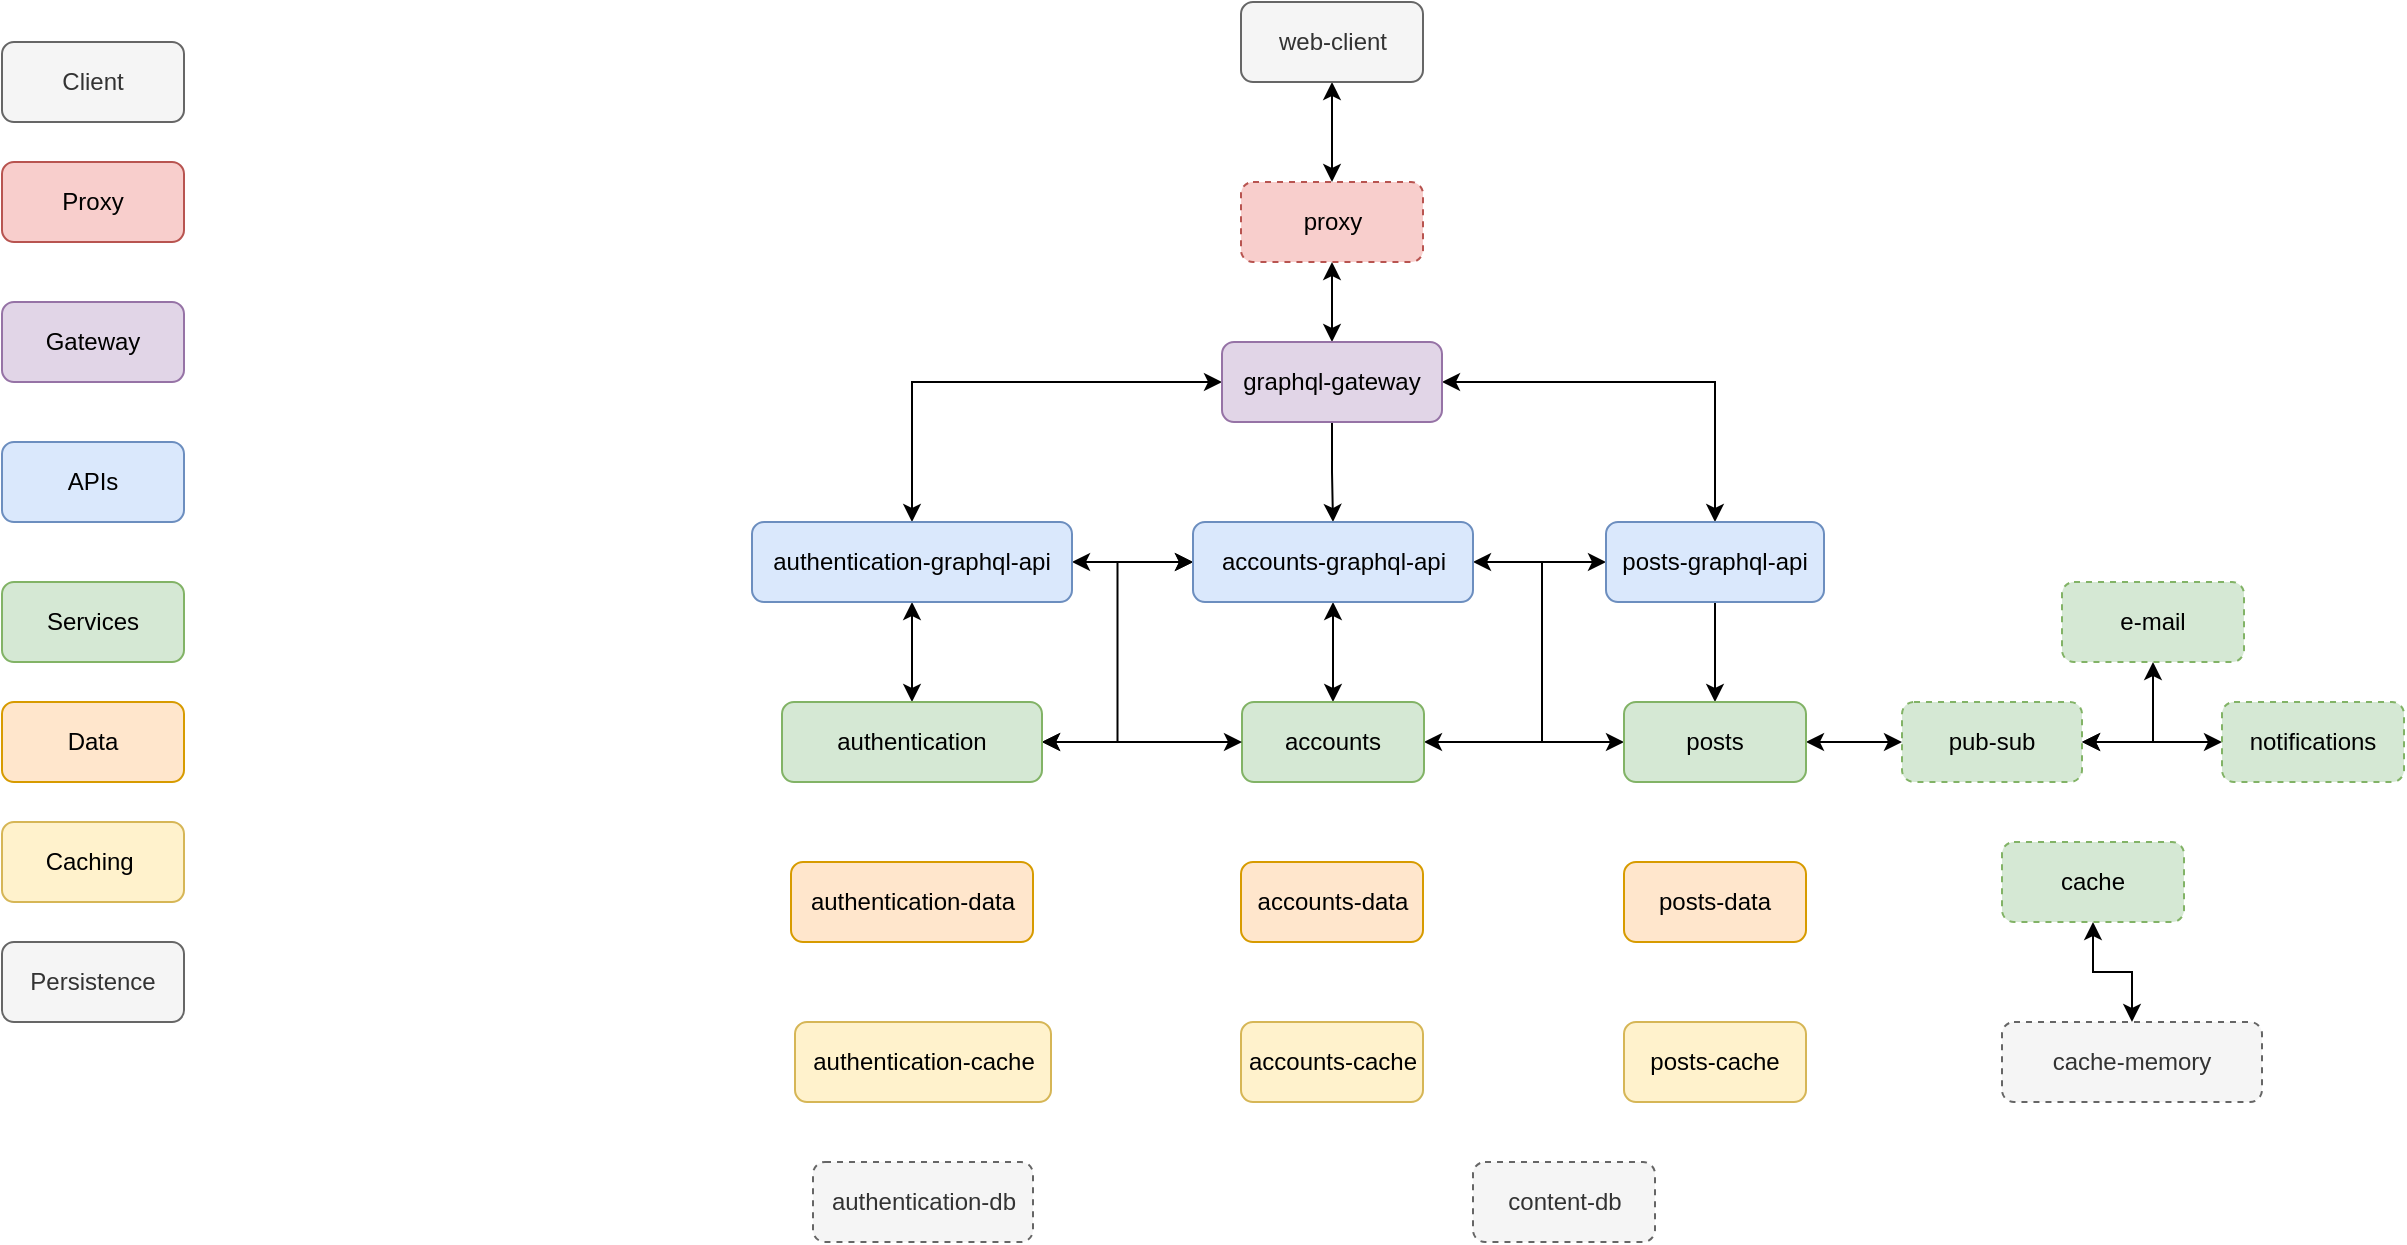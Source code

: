 <mxfile version="14.1.8" type="device"><diagram id="NeEpQHYqqa01Q7SMkdoE" name="Page-1"><mxGraphModel dx="2066" dy="2434" grid="1" gridSize="10" guides="1" tooltips="1" connect="1" arrows="1" fold="1" page="1" pageScale="1" pageWidth="827" pageHeight="1169" math="0" shadow="0"><root><mxCell id="0"/><mxCell id="1" parent="0"/><mxCell id="NngoGYR1DqWX9IR3CmCI-1" value="Proxy" style="rounded=1;whiteSpace=wrap;html=1;fillColor=#f8cecc;strokeColor=#b85450;" vertex="1" parent="1"><mxGeometry x="30" y="40" width="91" height="40" as="geometry"/></mxCell><mxCell id="NngoGYR1DqWX9IR3CmCI-2" value="Gateway" style="rounded=1;whiteSpace=wrap;html=1;fillColor=#e1d5e7;strokeColor=#9673a6;" vertex="1" parent="1"><mxGeometry x="30" y="110" width="91" height="40" as="geometry"/></mxCell><mxCell id="NngoGYR1DqWX9IR3CmCI-3" value="APIs" style="rounded=1;whiteSpace=wrap;html=1;fillColor=#dae8fc;strokeColor=#6c8ebf;" vertex="1" parent="1"><mxGeometry x="30" y="180" width="91" height="40" as="geometry"/></mxCell><mxCell id="NngoGYR1DqWX9IR3CmCI-4" value="Services" style="rounded=1;whiteSpace=wrap;html=1;fillColor=#d5e8d4;strokeColor=#82b366;" vertex="1" parent="1"><mxGeometry x="30" y="250" width="91" height="40" as="geometry"/></mxCell><mxCell id="NngoGYR1DqWX9IR3CmCI-5" value="Caching&amp;nbsp;" style="rounded=1;whiteSpace=wrap;html=1;fillColor=#fff2cc;strokeColor=#d6b656;" vertex="1" parent="1"><mxGeometry x="30" y="370" width="91" height="40" as="geometry"/></mxCell><mxCell id="NngoGYR1DqWX9IR3CmCI-6" value="Data" style="rounded=1;whiteSpace=wrap;html=1;fillColor=#ffe6cc;strokeColor=#d79b00;" vertex="1" parent="1"><mxGeometry x="30" y="310" width="91" height="40" as="geometry"/></mxCell><mxCell id="NngoGYR1DqWX9IR3CmCI-20" style="edgeStyle=orthogonalEdgeStyle;rounded=0;orthogonalLoop=1;jettySize=auto;html=1;entryX=0.5;entryY=0;entryDx=0;entryDy=0;startArrow=classic;startFill=1;" edge="1" parent="1" source="NngoGYR1DqWX9IR3CmCI-8" target="NngoGYR1DqWX9IR3CmCI-9"><mxGeometry relative="1" as="geometry"/></mxCell><mxCell id="NngoGYR1DqWX9IR3CmCI-8" value="proxy" style="rounded=1;whiteSpace=wrap;html=1;fillColor=#f8cecc;strokeColor=#b85450;dashed=1;" vertex="1" parent="1"><mxGeometry x="649.5" y="50" width="91" height="40" as="geometry"/></mxCell><mxCell id="NngoGYR1DqWX9IR3CmCI-21" style="edgeStyle=orthogonalEdgeStyle;rounded=0;orthogonalLoop=1;jettySize=auto;html=1;exitX=0.5;exitY=1;exitDx=0;exitDy=0;entryX=0.5;entryY=0;entryDx=0;entryDy=0;" edge="1" parent="1" source="NngoGYR1DqWX9IR3CmCI-9" target="NngoGYR1DqWX9IR3CmCI-10"><mxGeometry relative="1" as="geometry"/></mxCell><mxCell id="NngoGYR1DqWX9IR3CmCI-22" style="edgeStyle=orthogonalEdgeStyle;rounded=0;orthogonalLoop=1;jettySize=auto;html=1;startArrow=classic;startFill=1;" edge="1" parent="1" source="NngoGYR1DqWX9IR3CmCI-9" target="NngoGYR1DqWX9IR3CmCI-11"><mxGeometry relative="1" as="geometry"/></mxCell><mxCell id="NngoGYR1DqWX9IR3CmCI-67" style="edgeStyle=orthogonalEdgeStyle;rounded=0;orthogonalLoop=1;jettySize=auto;html=1;exitX=0;exitY=0.5;exitDx=0;exitDy=0;entryX=0.5;entryY=0;entryDx=0;entryDy=0;startArrow=classic;startFill=1;" edge="1" parent="1" source="NngoGYR1DqWX9IR3CmCI-9" target="NngoGYR1DqWX9IR3CmCI-57"><mxGeometry relative="1" as="geometry"/></mxCell><mxCell id="NngoGYR1DqWX9IR3CmCI-9" value="graphql-gateway" style="rounded=1;whiteSpace=wrap;html=1;fillColor=#e1d5e7;strokeColor=#9673a6;" vertex="1" parent="1"><mxGeometry x="640" y="130" width="110" height="40" as="geometry"/></mxCell><mxCell id="NngoGYR1DqWX9IR3CmCI-23" style="edgeStyle=orthogonalEdgeStyle;rounded=0;orthogonalLoop=1;jettySize=auto;html=1;entryX=0.5;entryY=0;entryDx=0;entryDy=0;startArrow=classic;startFill=1;" edge="1" parent="1" source="NngoGYR1DqWX9IR3CmCI-10" target="NngoGYR1DqWX9IR3CmCI-12"><mxGeometry relative="1" as="geometry"/></mxCell><mxCell id="NngoGYR1DqWX9IR3CmCI-25" style="edgeStyle=orthogonalEdgeStyle;rounded=0;orthogonalLoop=1;jettySize=auto;html=1;entryX=0;entryY=0.5;entryDx=0;entryDy=0;startArrow=classic;startFill=1;" edge="1" parent="1" source="NngoGYR1DqWX9IR3CmCI-10" target="NngoGYR1DqWX9IR3CmCI-13"><mxGeometry relative="1" as="geometry"><Array as="points"><mxPoint x="800" y="240"/><mxPoint x="800" y="330"/></Array></mxGeometry></mxCell><mxCell id="NngoGYR1DqWX9IR3CmCI-68" style="edgeStyle=orthogonalEdgeStyle;rounded=0;orthogonalLoop=1;jettySize=auto;html=1;exitX=0;exitY=0.5;exitDx=0;exitDy=0;entryX=1;entryY=0.5;entryDx=0;entryDy=0;startArrow=classic;startFill=1;" edge="1" parent="1" source="NngoGYR1DqWX9IR3CmCI-10" target="NngoGYR1DqWX9IR3CmCI-57"><mxGeometry relative="1" as="geometry"/></mxCell><mxCell id="NngoGYR1DqWX9IR3CmCI-71" style="edgeStyle=orthogonalEdgeStyle;rounded=0;orthogonalLoop=1;jettySize=auto;html=1;exitX=0;exitY=0.5;exitDx=0;exitDy=0;entryX=1;entryY=0.5;entryDx=0;entryDy=0;startArrow=classic;startFill=1;" edge="1" parent="1" source="NngoGYR1DqWX9IR3CmCI-10" target="NngoGYR1DqWX9IR3CmCI-58"><mxGeometry relative="1" as="geometry"/></mxCell><mxCell id="NngoGYR1DqWX9IR3CmCI-10" value="accounts-graphql-api" style="rounded=1;whiteSpace=wrap;html=1;fillColor=#dae8fc;strokeColor=#6c8ebf;" vertex="1" parent="1"><mxGeometry x="625.5" y="220" width="140" height="40" as="geometry"/></mxCell><mxCell id="NngoGYR1DqWX9IR3CmCI-24" style="edgeStyle=orthogonalEdgeStyle;rounded=0;orthogonalLoop=1;jettySize=auto;html=1;" edge="1" parent="1" source="NngoGYR1DqWX9IR3CmCI-11" target="NngoGYR1DqWX9IR3CmCI-13"><mxGeometry relative="1" as="geometry"/></mxCell><mxCell id="NngoGYR1DqWX9IR3CmCI-26" style="edgeStyle=orthogonalEdgeStyle;rounded=0;orthogonalLoop=1;jettySize=auto;html=1;entryX=1;entryY=0.5;entryDx=0;entryDy=0;startArrow=classic;startFill=1;" edge="1" parent="1" source="NngoGYR1DqWX9IR3CmCI-11" target="NngoGYR1DqWX9IR3CmCI-12"><mxGeometry relative="1" as="geometry"><Array as="points"><mxPoint x="800" y="240"/><mxPoint x="800" y="330"/></Array></mxGeometry></mxCell><mxCell id="NngoGYR1DqWX9IR3CmCI-11" value="posts-graphql-api" style="rounded=1;whiteSpace=wrap;html=1;fillColor=#dae8fc;strokeColor=#6c8ebf;" vertex="1" parent="1"><mxGeometry x="832" y="220" width="109" height="40" as="geometry"/></mxCell><mxCell id="NngoGYR1DqWX9IR3CmCI-12" value="accounts" style="rounded=1;whiteSpace=wrap;html=1;fillColor=#d5e8d4;strokeColor=#82b366;" vertex="1" parent="1"><mxGeometry x="650" y="310" width="91" height="40" as="geometry"/></mxCell><mxCell id="NngoGYR1DqWX9IR3CmCI-53" style="edgeStyle=orthogonalEdgeStyle;rounded=0;orthogonalLoop=1;jettySize=auto;html=1;exitX=1;exitY=0.5;exitDx=0;exitDy=0;entryX=0;entryY=0.5;entryDx=0;entryDy=0;startArrow=classic;startFill=1;" edge="1" parent="1" source="NngoGYR1DqWX9IR3CmCI-13" target="NngoGYR1DqWX9IR3CmCI-41"><mxGeometry relative="1" as="geometry"/></mxCell><mxCell id="NngoGYR1DqWX9IR3CmCI-13" value="posts" style="rounded=1;whiteSpace=wrap;html=1;fillColor=#d5e8d4;strokeColor=#82b366;" vertex="1" parent="1"><mxGeometry x="841" y="310" width="91" height="40" as="geometry"/></mxCell><mxCell id="NngoGYR1DqWX9IR3CmCI-14" value="accounts-cache" style="rounded=1;whiteSpace=wrap;html=1;fillColor=#fff2cc;strokeColor=#d6b656;" vertex="1" parent="1"><mxGeometry x="649.5" y="470" width="91" height="40" as="geometry"/></mxCell><mxCell id="NngoGYR1DqWX9IR3CmCI-15" value="posts-cache" style="rounded=1;whiteSpace=wrap;html=1;fillColor=#fff2cc;strokeColor=#d6b656;" vertex="1" parent="1"><mxGeometry x="841" y="470" width="91" height="40" as="geometry"/></mxCell><mxCell id="NngoGYR1DqWX9IR3CmCI-16" value="accounts-data" style="rounded=1;whiteSpace=wrap;html=1;fillColor=#ffe6cc;strokeColor=#d79b00;" vertex="1" parent="1"><mxGeometry x="649.5" y="390" width="91" height="40" as="geometry"/></mxCell><mxCell id="NngoGYR1DqWX9IR3CmCI-17" value="posts-data" style="rounded=1;whiteSpace=wrap;html=1;fillColor=#ffe6cc;strokeColor=#d79b00;" vertex="1" parent="1"><mxGeometry x="841" y="390" width="91" height="40" as="geometry"/></mxCell><mxCell id="NngoGYR1DqWX9IR3CmCI-19" style="edgeStyle=orthogonalEdgeStyle;rounded=0;orthogonalLoop=1;jettySize=auto;html=1;entryX=0.5;entryY=0;entryDx=0;entryDy=0;startArrow=classic;startFill=1;" edge="1" parent="1" source="NngoGYR1DqWX9IR3CmCI-18" target="NngoGYR1DqWX9IR3CmCI-8"><mxGeometry relative="1" as="geometry"/></mxCell><mxCell id="NngoGYR1DqWX9IR3CmCI-18" value="web-client" style="rounded=1;whiteSpace=wrap;html=1;fillColor=#f5f5f5;strokeColor=#666666;fontColor=#333333;" vertex="1" parent="1"><mxGeometry x="649.5" y="-40" width="91" height="40" as="geometry"/></mxCell><mxCell id="NngoGYR1DqWX9IR3CmCI-29" value="content-db" style="rounded=1;whiteSpace=wrap;html=1;fillColor=#f5f5f5;strokeColor=#666666;fontColor=#333333;dashed=1;" vertex="1" parent="1"><mxGeometry x="765.5" y="540" width="91" height="40" as="geometry"/></mxCell><mxCell id="NngoGYR1DqWX9IR3CmCI-30" value="Persistence" style="rounded=1;whiteSpace=wrap;html=1;fillColor=#f5f5f5;strokeColor=#666666;fontColor=#333333;" vertex="1" parent="1"><mxGeometry x="30" y="430" width="91" height="40" as="geometry"/></mxCell><mxCell id="NngoGYR1DqWX9IR3CmCI-31" value="Client" style="rounded=1;whiteSpace=wrap;html=1;fillColor=#f5f5f5;strokeColor=#666666;fontColor=#333333;" vertex="1" parent="1"><mxGeometry x="30" y="-20" width="91" height="40" as="geometry"/></mxCell><mxCell id="NngoGYR1DqWX9IR3CmCI-73" style="edgeStyle=orthogonalEdgeStyle;rounded=0;orthogonalLoop=1;jettySize=auto;html=1;exitX=0.5;exitY=1;exitDx=0;exitDy=0;startArrow=classic;startFill=1;" edge="1" parent="1" source="NngoGYR1DqWX9IR3CmCI-40" target="NngoGYR1DqWX9IR3CmCI-72"><mxGeometry relative="1" as="geometry"/></mxCell><mxCell id="NngoGYR1DqWX9IR3CmCI-40" value="cache" style="rounded=1;whiteSpace=wrap;html=1;fillColor=#d5e8d4;strokeColor=#82b366;dashed=1;" vertex="1" parent="1"><mxGeometry x="1030" y="380" width="91" height="40" as="geometry"/></mxCell><mxCell id="NngoGYR1DqWX9IR3CmCI-54" style="edgeStyle=orthogonalEdgeStyle;rounded=0;orthogonalLoop=1;jettySize=auto;html=1;exitX=1;exitY=0.5;exitDx=0;exitDy=0;entryX=0;entryY=0.5;entryDx=0;entryDy=0;startArrow=classic;startFill=1;" edge="1" parent="1" source="NngoGYR1DqWX9IR3CmCI-41" target="NngoGYR1DqWX9IR3CmCI-43"><mxGeometry relative="1" as="geometry"/></mxCell><mxCell id="NngoGYR1DqWX9IR3CmCI-55" style="edgeStyle=orthogonalEdgeStyle;rounded=0;orthogonalLoop=1;jettySize=auto;html=1;exitX=1;exitY=0.5;exitDx=0;exitDy=0;entryX=0.5;entryY=1;entryDx=0;entryDy=0;startArrow=classic;startFill=1;" edge="1" parent="1" source="NngoGYR1DqWX9IR3CmCI-41" target="NngoGYR1DqWX9IR3CmCI-42"><mxGeometry relative="1" as="geometry"/></mxCell><mxCell id="NngoGYR1DqWX9IR3CmCI-41" value="pub-sub" style="rounded=1;whiteSpace=wrap;html=1;fillColor=#d5e8d4;strokeColor=#82b366;dashed=1;" vertex="1" parent="1"><mxGeometry x="980" y="310" width="90" height="40" as="geometry"/></mxCell><mxCell id="NngoGYR1DqWX9IR3CmCI-42" value="e-mail" style="rounded=1;whiteSpace=wrap;html=1;fillColor=#d5e8d4;strokeColor=#82b366;dashed=1;" vertex="1" parent="1"><mxGeometry x="1060" y="250" width="91" height="40" as="geometry"/></mxCell><mxCell id="NngoGYR1DqWX9IR3CmCI-43" value="notifications" style="rounded=1;whiteSpace=wrap;html=1;fillColor=#d5e8d4;strokeColor=#82b366;dashed=1;" vertex="1" parent="1"><mxGeometry x="1140" y="310" width="91" height="40" as="geometry"/></mxCell><mxCell id="NngoGYR1DqWX9IR3CmCI-61" style="edgeStyle=orthogonalEdgeStyle;rounded=0;orthogonalLoop=1;jettySize=auto;html=1;exitX=0.5;exitY=1;exitDx=0;exitDy=0;entryX=0.5;entryY=0;entryDx=0;entryDy=0;startArrow=classic;startFill=1;" edge="1" parent="1" source="NngoGYR1DqWX9IR3CmCI-57" target="NngoGYR1DqWX9IR3CmCI-58"><mxGeometry relative="1" as="geometry"/></mxCell><mxCell id="NngoGYR1DqWX9IR3CmCI-57" value="authentication-graphql-api" style="rounded=1;whiteSpace=wrap;html=1;fillColor=#dae8fc;strokeColor=#6c8ebf;" vertex="1" parent="1"><mxGeometry x="405" y="220" width="160" height="40" as="geometry"/></mxCell><mxCell id="NngoGYR1DqWX9IR3CmCI-69" style="edgeStyle=orthogonalEdgeStyle;rounded=0;orthogonalLoop=1;jettySize=auto;html=1;exitX=1;exitY=0.5;exitDx=0;exitDy=0;entryX=0;entryY=0.5;entryDx=0;entryDy=0;startArrow=classic;startFill=1;" edge="1" parent="1" source="NngoGYR1DqWX9IR3CmCI-58" target="NngoGYR1DqWX9IR3CmCI-12"><mxGeometry relative="1" as="geometry"/></mxCell><mxCell id="NngoGYR1DqWX9IR3CmCI-58" value="authentication" style="rounded=1;whiteSpace=wrap;html=1;fillColor=#d5e8d4;strokeColor=#82b366;" vertex="1" parent="1"><mxGeometry x="420" y="310" width="130" height="40" as="geometry"/></mxCell><mxCell id="NngoGYR1DqWX9IR3CmCI-59" value="authentication-cache" style="rounded=1;whiteSpace=wrap;html=1;fillColor=#fff2cc;strokeColor=#d6b656;" vertex="1" parent="1"><mxGeometry x="426.5" y="470" width="128" height="40" as="geometry"/></mxCell><mxCell id="NngoGYR1DqWX9IR3CmCI-60" value="authentication-data" style="rounded=1;whiteSpace=wrap;html=1;fillColor=#ffe6cc;strokeColor=#d79b00;" vertex="1" parent="1"><mxGeometry x="424.5" y="390" width="121" height="40" as="geometry"/></mxCell><mxCell id="NngoGYR1DqWX9IR3CmCI-66" value="authentication-db" style="rounded=1;whiteSpace=wrap;html=1;fillColor=#f5f5f5;strokeColor=#666666;fontColor=#333333;dashed=1;" vertex="1" parent="1"><mxGeometry x="435.5" y="540" width="110" height="40" as="geometry"/></mxCell><mxCell id="NngoGYR1DqWX9IR3CmCI-72" value="cache-memory" style="rounded=1;whiteSpace=wrap;html=1;fillColor=#f5f5f5;strokeColor=#666666;fontColor=#333333;dashed=1;" vertex="1" parent="1"><mxGeometry x="1030" y="470" width="130" height="40" as="geometry"/></mxCell></root></mxGraphModel></diagram></mxfile>